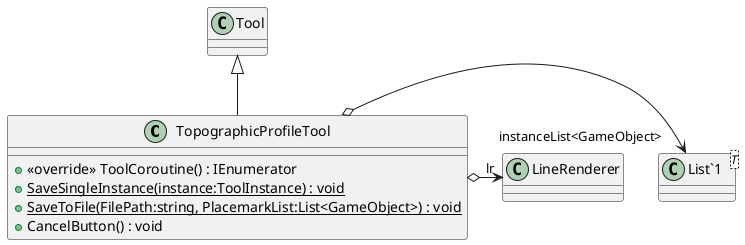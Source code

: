 @startuml
class TopographicProfileTool {
    + <<override>> ToolCoroutine() : IEnumerator
    + {static} SaveSingleInstance(instance:ToolInstance) : void
    + {static} SaveToFile(FilePath:string, PlacemarkList:List<GameObject>) : void
    + CancelButton() : void
}
class "List`1"<T> {
}
Tool <|-- TopographicProfileTool
TopographicProfileTool o-> "instanceList<GameObject>" "List`1"
TopographicProfileTool o-> "lr" LineRenderer
@enduml
